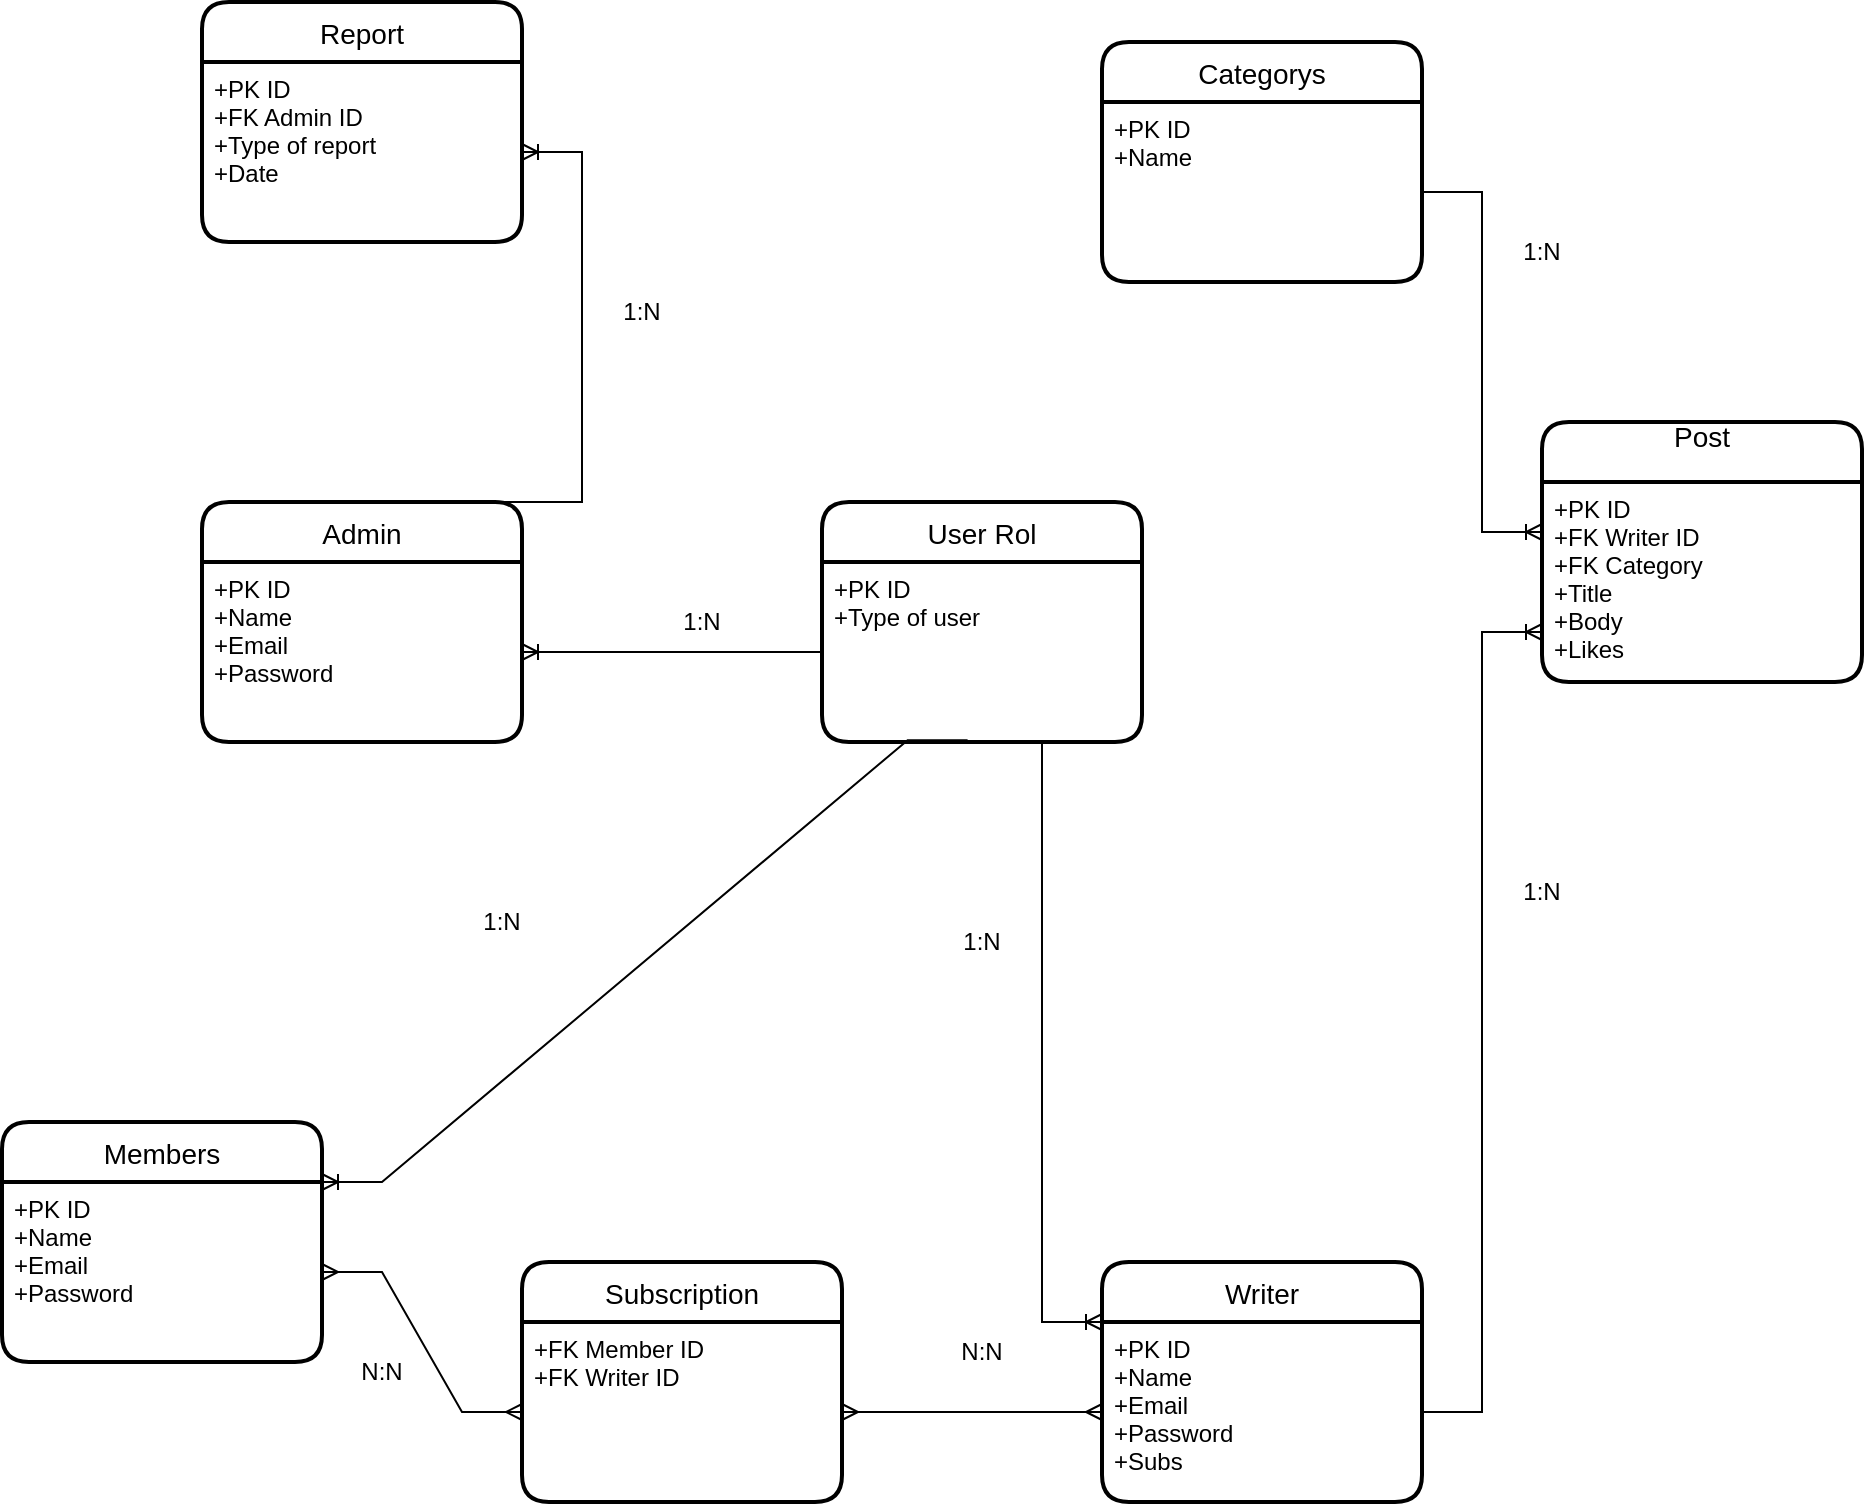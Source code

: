 <mxfile version="18.1.2" type="github">
  <diagram id="R2lEEEUBdFMjLlhIrx00" name="Page-1">
    <mxGraphModel dx="1479" dy="1275" grid="1" gridSize="10" guides="1" tooltips="1" connect="1" arrows="1" fold="1" page="0" pageScale="1" pageWidth="850" pageHeight="1100" math="0" shadow="0" extFonts="Permanent Marker^https://fonts.googleapis.com/css?family=Permanent+Marker">
      <root>
        <mxCell id="0" />
        <mxCell id="1" parent="0" />
        <mxCell id="p0CPBpNawaYFZ2XiK6ui-1" value="User Rol" style="swimlane;childLayout=stackLayout;horizontal=1;startSize=30;horizontalStack=0;rounded=1;fontSize=14;fontStyle=0;strokeWidth=2;resizeParent=0;resizeLast=1;shadow=0;dashed=0;align=center;" vertex="1" parent="1">
          <mxGeometry x="390" y="160" width="160" height="120" as="geometry" />
        </mxCell>
        <mxCell id="p0CPBpNawaYFZ2XiK6ui-2" value="+PK ID&#xa;+Type of user" style="align=left;strokeColor=none;fillColor=none;spacingLeft=4;fontSize=12;verticalAlign=top;resizable=0;rotatable=0;part=1;" vertex="1" parent="p0CPBpNawaYFZ2XiK6ui-1">
          <mxGeometry y="30" width="160" height="90" as="geometry" />
        </mxCell>
        <mxCell id="p0CPBpNawaYFZ2XiK6ui-3" value="Post&#xa;" style="swimlane;childLayout=stackLayout;horizontal=1;startSize=30;horizontalStack=0;rounded=1;fontSize=14;fontStyle=0;strokeWidth=2;resizeParent=0;resizeLast=1;shadow=0;dashed=0;align=center;" vertex="1" parent="1">
          <mxGeometry x="750" y="120" width="160" height="130" as="geometry" />
        </mxCell>
        <mxCell id="p0CPBpNawaYFZ2XiK6ui-4" value="+PK ID&#xa;+FK Writer ID&#xa;+FK Category&#xa;+Title&#xa;+Body&#xa;+Likes&#xa;" style="align=left;strokeColor=none;fillColor=none;spacingLeft=4;fontSize=12;verticalAlign=top;resizable=0;rotatable=0;part=1;" vertex="1" parent="p0CPBpNawaYFZ2XiK6ui-3">
          <mxGeometry y="30" width="160" height="100" as="geometry" />
        </mxCell>
        <mxCell id="p0CPBpNawaYFZ2XiK6ui-5" value="Admin" style="swimlane;childLayout=stackLayout;horizontal=1;startSize=30;horizontalStack=0;rounded=1;fontSize=14;fontStyle=0;strokeWidth=2;resizeParent=0;resizeLast=1;shadow=0;dashed=0;align=center;" vertex="1" parent="1">
          <mxGeometry x="80" y="160" width="160" height="120" as="geometry" />
        </mxCell>
        <mxCell id="p0CPBpNawaYFZ2XiK6ui-6" value="+PK ID&#xa;+Name&#xa;+Email&#xa;+Password" style="align=left;strokeColor=none;fillColor=none;spacingLeft=4;fontSize=12;verticalAlign=top;resizable=0;rotatable=0;part=1;" vertex="1" parent="p0CPBpNawaYFZ2XiK6ui-5">
          <mxGeometry y="30" width="160" height="90" as="geometry" />
        </mxCell>
        <mxCell id="p0CPBpNawaYFZ2XiK6ui-8" value="Writer" style="swimlane;childLayout=stackLayout;horizontal=1;startSize=30;horizontalStack=0;rounded=1;fontSize=14;fontStyle=0;strokeWidth=2;resizeParent=0;resizeLast=1;shadow=0;dashed=0;align=center;" vertex="1" parent="1">
          <mxGeometry x="530" y="540" width="160" height="120" as="geometry" />
        </mxCell>
        <mxCell id="p0CPBpNawaYFZ2XiK6ui-9" value="+PK ID&#xa;+Name&#xa;+Email&#xa;+Password&#xa;+Subs" style="align=left;strokeColor=none;fillColor=none;spacingLeft=4;fontSize=12;verticalAlign=top;resizable=0;rotatable=0;part=1;" vertex="1" parent="p0CPBpNawaYFZ2XiK6ui-8">
          <mxGeometry y="30" width="160" height="90" as="geometry" />
        </mxCell>
        <mxCell id="p0CPBpNawaYFZ2XiK6ui-10" value="Members" style="swimlane;childLayout=stackLayout;horizontal=1;startSize=30;horizontalStack=0;rounded=1;fontSize=14;fontStyle=0;strokeWidth=2;resizeParent=0;resizeLast=1;shadow=0;dashed=0;align=center;" vertex="1" parent="1">
          <mxGeometry x="-20" y="470" width="160" height="120" as="geometry" />
        </mxCell>
        <mxCell id="p0CPBpNawaYFZ2XiK6ui-11" value="+PK ID&#xa;+Name&#xa;+Email&#xa;+Password" style="align=left;strokeColor=none;fillColor=none;spacingLeft=4;fontSize=12;verticalAlign=top;resizable=0;rotatable=0;part=1;" vertex="1" parent="p0CPBpNawaYFZ2XiK6ui-10">
          <mxGeometry y="30" width="160" height="90" as="geometry" />
        </mxCell>
        <mxCell id="p0CPBpNawaYFZ2XiK6ui-15" value="Categorys" style="swimlane;childLayout=stackLayout;horizontal=1;startSize=30;horizontalStack=0;rounded=1;fontSize=14;fontStyle=0;strokeWidth=2;resizeParent=0;resizeLast=1;shadow=0;dashed=0;align=center;" vertex="1" parent="1">
          <mxGeometry x="530" y="-70" width="160" height="120" as="geometry" />
        </mxCell>
        <mxCell id="p0CPBpNawaYFZ2XiK6ui-16" value="+PK ID&#xa;+Name&#xa;" style="align=left;strokeColor=none;fillColor=none;spacingLeft=4;fontSize=12;verticalAlign=top;resizable=0;rotatable=0;part=1;" vertex="1" parent="p0CPBpNawaYFZ2XiK6ui-15">
          <mxGeometry y="30" width="160" height="90" as="geometry" />
        </mxCell>
        <mxCell id="p0CPBpNawaYFZ2XiK6ui-84" value="Report" style="swimlane;childLayout=stackLayout;horizontal=1;startSize=30;horizontalStack=0;rounded=1;fontSize=14;fontStyle=0;strokeWidth=2;resizeParent=0;resizeLast=1;shadow=0;dashed=0;align=center;" vertex="1" parent="1">
          <mxGeometry x="80" y="-90" width="160" height="120" as="geometry" />
        </mxCell>
        <mxCell id="p0CPBpNawaYFZ2XiK6ui-85" value="+PK ID&#xa;+FK Admin ID&#xa;+Type of report&#xa;+Date" style="align=left;strokeColor=none;fillColor=none;spacingLeft=4;fontSize=12;verticalAlign=top;resizable=0;rotatable=0;part=1;" vertex="1" parent="p0CPBpNawaYFZ2XiK6ui-84">
          <mxGeometry y="30" width="160" height="90" as="geometry" />
        </mxCell>
        <mxCell id="p0CPBpNawaYFZ2XiK6ui-90" value="" style="edgeStyle=entityRelationEdgeStyle;fontSize=12;html=1;endArrow=ERoneToMany;rounded=0;entryX=0;entryY=0.25;entryDx=0;entryDy=0;exitX=1;exitY=0.5;exitDx=0;exitDy=0;" edge="1" parent="1" source="p0CPBpNawaYFZ2XiK6ui-16" target="p0CPBpNawaYFZ2XiK6ui-4">
          <mxGeometry width="100" height="100" relative="1" as="geometry">
            <mxPoint x="510" y="200" as="sourcePoint" />
            <mxPoint x="610" y="100" as="targetPoint" />
          </mxGeometry>
        </mxCell>
        <mxCell id="p0CPBpNawaYFZ2XiK6ui-92" value="" style="edgeStyle=entityRelationEdgeStyle;fontSize=12;html=1;endArrow=ERoneToMany;rounded=0;exitX=1;exitY=0.5;exitDx=0;exitDy=0;entryX=0;entryY=0.75;entryDx=0;entryDy=0;" edge="1" parent="1" source="p0CPBpNawaYFZ2XiK6ui-9" target="p0CPBpNawaYFZ2XiK6ui-4">
          <mxGeometry width="100" height="100" relative="1" as="geometry">
            <mxPoint x="830" y="240" as="sourcePoint" />
            <mxPoint x="820" y="430" as="targetPoint" />
          </mxGeometry>
        </mxCell>
        <mxCell id="p0CPBpNawaYFZ2XiK6ui-99" value="1:N" style="text;html=1;strokeColor=none;fillColor=none;align=center;verticalAlign=middle;whiteSpace=wrap;rounded=0;" vertex="1" parent="1">
          <mxGeometry x="200" y="355" width="60" height="30" as="geometry" />
        </mxCell>
        <mxCell id="p0CPBpNawaYFZ2XiK6ui-101" value="1:N" style="text;html=1;strokeColor=none;fillColor=none;align=center;verticalAlign=middle;whiteSpace=wrap;rounded=0;" vertex="1" parent="1">
          <mxGeometry x="720" y="340" width="60" height="30" as="geometry" />
        </mxCell>
        <mxCell id="p0CPBpNawaYFZ2XiK6ui-102" value="1:N" style="text;html=1;strokeColor=none;fillColor=none;align=center;verticalAlign=middle;whiteSpace=wrap;rounded=0;" vertex="1" parent="1">
          <mxGeometry x="720" y="20" width="60" height="30" as="geometry" />
        </mxCell>
        <mxCell id="p0CPBpNawaYFZ2XiK6ui-107" value="Subscription" style="swimlane;childLayout=stackLayout;horizontal=1;startSize=30;horizontalStack=0;rounded=1;fontSize=14;fontStyle=0;strokeWidth=2;resizeParent=0;resizeLast=1;shadow=0;dashed=0;align=center;" vertex="1" parent="1">
          <mxGeometry x="240" y="540" width="160" height="120" as="geometry" />
        </mxCell>
        <mxCell id="p0CPBpNawaYFZ2XiK6ui-108" value="+FK Member ID&#xa;+FK Writer ID" style="align=left;strokeColor=none;fillColor=none;spacingLeft=4;fontSize=12;verticalAlign=top;resizable=0;rotatable=0;part=1;" vertex="1" parent="p0CPBpNawaYFZ2XiK6ui-107">
          <mxGeometry y="30" width="160" height="90" as="geometry" />
        </mxCell>
        <mxCell id="p0CPBpNawaYFZ2XiK6ui-110" value="" style="edgeStyle=entityRelationEdgeStyle;fontSize=12;html=1;endArrow=ERmany;startArrow=ERmany;rounded=0;exitX=1;exitY=0.5;exitDx=0;exitDy=0;entryX=0;entryY=0.5;entryDx=0;entryDy=0;" edge="1" parent="1" source="p0CPBpNawaYFZ2XiK6ui-11" target="p0CPBpNawaYFZ2XiK6ui-108">
          <mxGeometry width="100" height="100" relative="1" as="geometry">
            <mxPoint x="40" y="640" as="sourcePoint" />
            <mxPoint x="140" y="640" as="targetPoint" />
          </mxGeometry>
        </mxCell>
        <mxCell id="p0CPBpNawaYFZ2XiK6ui-114" value="" style="edgeStyle=entityRelationEdgeStyle;fontSize=12;html=1;endArrow=ERmany;startArrow=ERmany;rounded=0;entryX=0;entryY=0.5;entryDx=0;entryDy=0;exitX=1;exitY=0.5;exitDx=0;exitDy=0;" edge="1" parent="1" source="p0CPBpNawaYFZ2XiK6ui-108" target="p0CPBpNawaYFZ2XiK6ui-9">
          <mxGeometry width="100" height="100" relative="1" as="geometry">
            <mxPoint x="310" y="450" as="sourcePoint" />
            <mxPoint x="410" y="350" as="targetPoint" />
          </mxGeometry>
        </mxCell>
        <mxCell id="p0CPBpNawaYFZ2XiK6ui-117" value="N:N" style="text;html=1;strokeColor=none;fillColor=none;align=center;verticalAlign=middle;whiteSpace=wrap;rounded=0;" vertex="1" parent="1">
          <mxGeometry x="140" y="580" width="60" height="30" as="geometry" />
        </mxCell>
        <mxCell id="p0CPBpNawaYFZ2XiK6ui-118" value="N:N" style="text;html=1;strokeColor=none;fillColor=none;align=center;verticalAlign=middle;whiteSpace=wrap;rounded=0;" vertex="1" parent="1">
          <mxGeometry x="440" y="570" width="60" height="30" as="geometry" />
        </mxCell>
        <mxCell id="p0CPBpNawaYFZ2XiK6ui-119" value="" style="edgeStyle=entityRelationEdgeStyle;fontSize=12;html=1;endArrow=ERoneToMany;rounded=0;exitX=0.5;exitY=0;exitDx=0;exitDy=0;" edge="1" parent="1" source="p0CPBpNawaYFZ2XiK6ui-5" target="p0CPBpNawaYFZ2XiK6ui-85">
          <mxGeometry width="100" height="100" relative="1" as="geometry">
            <mxPoint x="310" y="220" as="sourcePoint" />
            <mxPoint x="-50" y="240" as="targetPoint" />
          </mxGeometry>
        </mxCell>
        <mxCell id="p0CPBpNawaYFZ2XiK6ui-121" value="" style="edgeStyle=entityRelationEdgeStyle;fontSize=12;html=1;endArrow=ERoneToMany;rounded=0;exitX=0.5;exitY=1;exitDx=0;exitDy=0;entryX=0;entryY=0;entryDx=0;entryDy=0;" edge="1" parent="1" source="p0CPBpNawaYFZ2XiK6ui-2" target="p0CPBpNawaYFZ2XiK6ui-9">
          <mxGeometry width="100" height="100" relative="1" as="geometry">
            <mxPoint x="310" y="240" as="sourcePoint" />
            <mxPoint x="410" y="140" as="targetPoint" />
          </mxGeometry>
        </mxCell>
        <mxCell id="p0CPBpNawaYFZ2XiK6ui-122" value="" style="edgeStyle=entityRelationEdgeStyle;fontSize=12;html=1;endArrow=ERoneToMany;rounded=0;exitX=0.455;exitY=0.99;exitDx=0;exitDy=0;exitPerimeter=0;entryX=1;entryY=0;entryDx=0;entryDy=0;" edge="1" parent="1" source="p0CPBpNawaYFZ2XiK6ui-2" target="p0CPBpNawaYFZ2XiK6ui-11">
          <mxGeometry width="100" height="100" relative="1" as="geometry">
            <mxPoint x="230" y="420" as="sourcePoint" />
            <mxPoint x="330" y="320" as="targetPoint" />
          </mxGeometry>
        </mxCell>
        <mxCell id="p0CPBpNawaYFZ2XiK6ui-123" value="" style="edgeStyle=entityRelationEdgeStyle;fontSize=12;html=1;endArrow=ERoneToMany;rounded=0;exitX=0;exitY=0.5;exitDx=0;exitDy=0;entryX=1;entryY=0.5;entryDx=0;entryDy=0;" edge="1" parent="1" source="p0CPBpNawaYFZ2XiK6ui-2" target="p0CPBpNawaYFZ2XiK6ui-6">
          <mxGeometry width="100" height="100" relative="1" as="geometry">
            <mxPoint x="230" y="220" as="sourcePoint" />
            <mxPoint x="330" y="120" as="targetPoint" />
          </mxGeometry>
        </mxCell>
        <mxCell id="p0CPBpNawaYFZ2XiK6ui-124" value="1:N" style="text;html=1;strokeColor=none;fillColor=none;align=center;verticalAlign=middle;whiteSpace=wrap;rounded=0;" vertex="1" parent="1">
          <mxGeometry x="300" y="205" width="60" height="30" as="geometry" />
        </mxCell>
        <mxCell id="p0CPBpNawaYFZ2XiK6ui-125" value="1:N" style="text;html=1;strokeColor=none;fillColor=none;align=center;verticalAlign=middle;whiteSpace=wrap;rounded=0;" vertex="1" parent="1">
          <mxGeometry x="440" y="365" width="60" height="30" as="geometry" />
        </mxCell>
        <mxCell id="p0CPBpNawaYFZ2XiK6ui-127" value="1:N" style="text;html=1;strokeColor=none;fillColor=none;align=center;verticalAlign=middle;whiteSpace=wrap;rounded=0;" vertex="1" parent="1">
          <mxGeometry x="270" y="50" width="60" height="30" as="geometry" />
        </mxCell>
      </root>
    </mxGraphModel>
  </diagram>
</mxfile>
